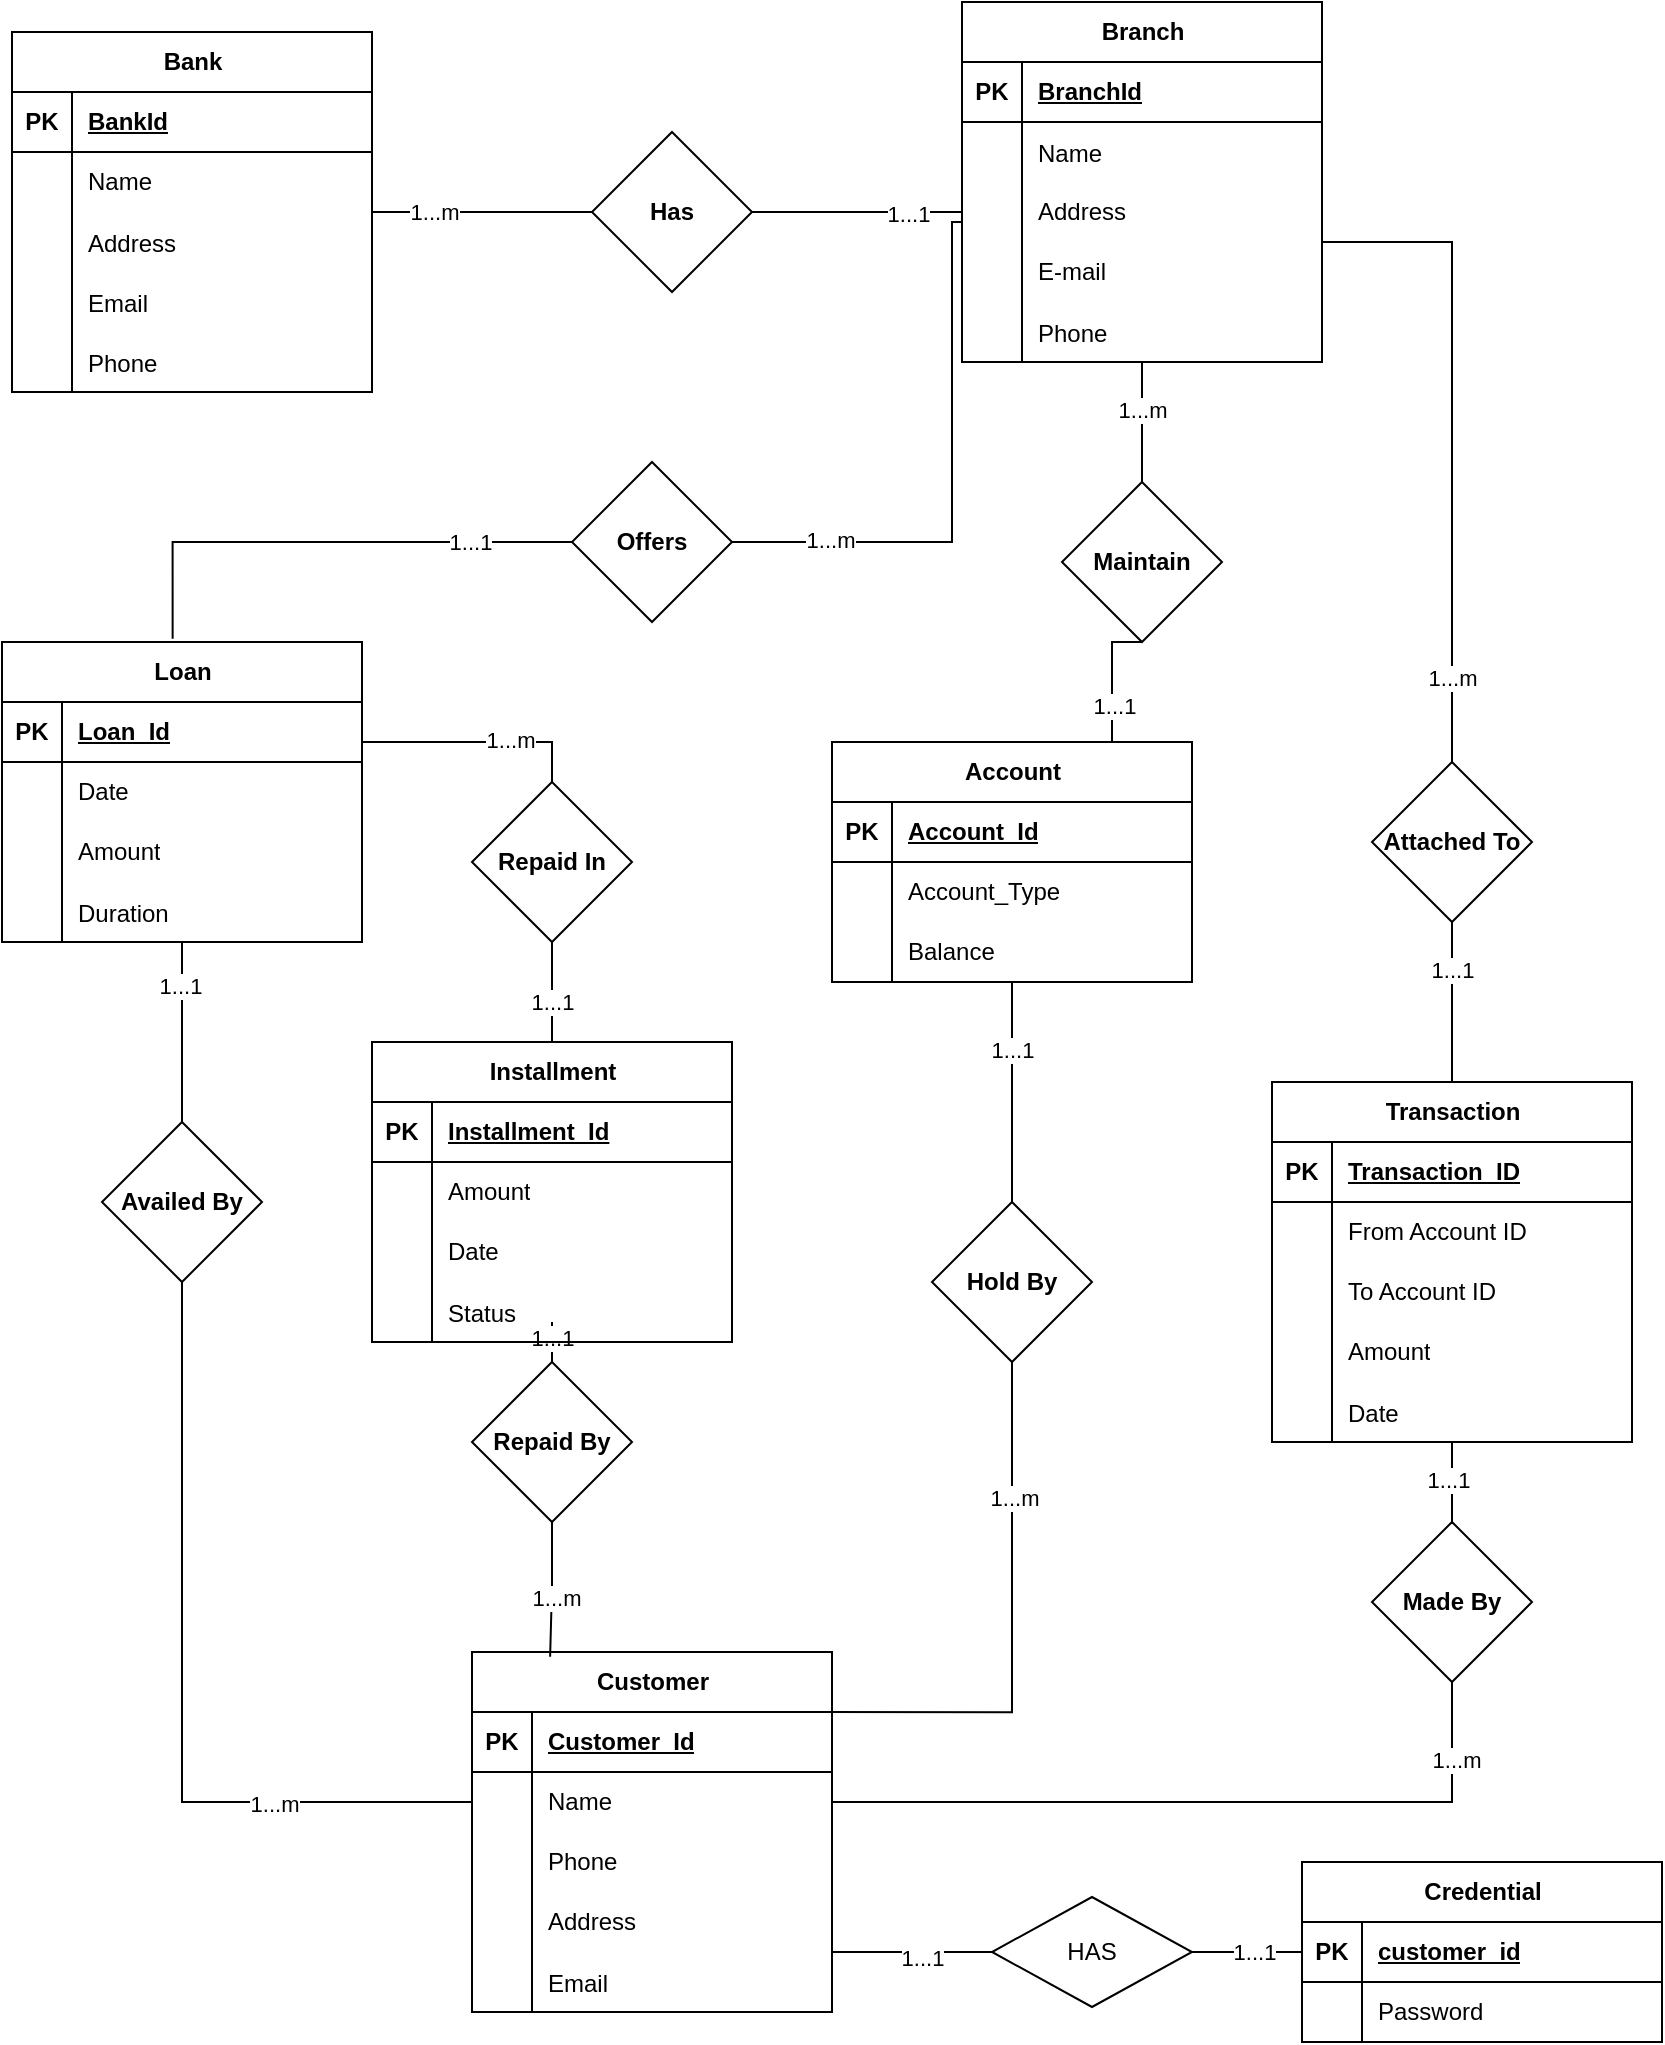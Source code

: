 <mxfile version="24.4.9" type="device">
  <diagram id="R2lEEEUBdFMjLlhIrx00" name="Page-1">
    <mxGraphModel dx="1195" dy="1715" grid="1" gridSize="10" guides="1" tooltips="1" connect="1" arrows="1" fold="1" page="1" pageScale="1" pageWidth="850" pageHeight="1100" math="0" shadow="0" extFonts="Permanent Marker^https://fonts.googleapis.com/css?family=Permanent+Marker">
      <root>
        <mxCell id="0" />
        <mxCell id="1" parent="0" />
        <mxCell id="iiLGpg_i-QroYC0G67r9-32" value="" style="rounded=0;orthogonalLoop=1;jettySize=auto;html=1;endArrow=none;endFill=0;" parent="1" source="iiLGpg_i-QroYC0G67r9-1" target="iiLGpg_i-QroYC0G67r9-31" edge="1">
          <mxGeometry relative="1" as="geometry" />
        </mxCell>
        <mxCell id="iiLGpg_i-QroYC0G67r9-34" value="1...m" style="edgeLabel;html=1;align=center;verticalAlign=middle;resizable=0;points=[];" parent="iiLGpg_i-QroYC0G67r9-32" vertex="1" connectable="0">
          <mxGeometry x="-0.45" relative="1" as="geometry">
            <mxPoint as="offset" />
          </mxGeometry>
        </mxCell>
        <mxCell id="iiLGpg_i-QroYC0G67r9-1" value="Bank" style="shape=table;startSize=30;container=1;collapsible=1;childLayout=tableLayout;fixedRows=1;rowLines=0;fontStyle=1;align=center;resizeLast=1;html=1;" parent="1" vertex="1">
          <mxGeometry x="25" y="5" width="180" height="180" as="geometry">
            <mxRectangle x="25" y="50" width="70" height="30" as="alternateBounds" />
          </mxGeometry>
        </mxCell>
        <mxCell id="iiLGpg_i-QroYC0G67r9-2" value="" style="shape=tableRow;horizontal=0;startSize=0;swimlaneHead=0;swimlaneBody=0;fillColor=none;collapsible=0;dropTarget=0;points=[[0,0.5],[1,0.5]];portConstraint=eastwest;top=0;left=0;right=0;bottom=1;" parent="iiLGpg_i-QroYC0G67r9-1" vertex="1">
          <mxGeometry y="30" width="180" height="30" as="geometry" />
        </mxCell>
        <mxCell id="iiLGpg_i-QroYC0G67r9-3" value="PK" style="shape=partialRectangle;connectable=0;fillColor=none;top=0;left=0;bottom=0;right=0;fontStyle=1;overflow=hidden;whiteSpace=wrap;html=1;" parent="iiLGpg_i-QroYC0G67r9-2" vertex="1">
          <mxGeometry width="30" height="30" as="geometry">
            <mxRectangle width="30" height="30" as="alternateBounds" />
          </mxGeometry>
        </mxCell>
        <mxCell id="iiLGpg_i-QroYC0G67r9-4" value="BankId" style="shape=partialRectangle;connectable=0;fillColor=none;top=0;left=0;bottom=0;right=0;align=left;spacingLeft=6;fontStyle=5;overflow=hidden;whiteSpace=wrap;html=1;" parent="iiLGpg_i-QroYC0G67r9-2" vertex="1">
          <mxGeometry x="30" width="150" height="30" as="geometry">
            <mxRectangle width="150" height="30" as="alternateBounds" />
          </mxGeometry>
        </mxCell>
        <mxCell id="iiLGpg_i-QroYC0G67r9-5" value="" style="shape=tableRow;horizontal=0;startSize=0;swimlaneHead=0;swimlaneBody=0;fillColor=none;collapsible=0;dropTarget=0;points=[[0,0.5],[1,0.5]];portConstraint=eastwest;top=0;left=0;right=0;bottom=0;" parent="iiLGpg_i-QroYC0G67r9-1" vertex="1">
          <mxGeometry y="60" width="180" height="30" as="geometry" />
        </mxCell>
        <mxCell id="iiLGpg_i-QroYC0G67r9-6" value="" style="shape=partialRectangle;connectable=0;fillColor=none;top=0;left=0;bottom=0;right=0;editable=1;overflow=hidden;whiteSpace=wrap;html=1;" parent="iiLGpg_i-QroYC0G67r9-5" vertex="1">
          <mxGeometry width="30" height="30" as="geometry">
            <mxRectangle width="30" height="30" as="alternateBounds" />
          </mxGeometry>
        </mxCell>
        <mxCell id="iiLGpg_i-QroYC0G67r9-7" value="Name&lt;span style=&quot;white-space: pre;&quot;&gt;&#x9;&lt;/span&gt;&lt;span style=&quot;white-space: pre;&quot;&gt;&#x9;&lt;/span&gt;" style="shape=partialRectangle;connectable=0;fillColor=none;top=0;left=0;bottom=0;right=0;align=left;spacingLeft=6;overflow=hidden;whiteSpace=wrap;html=1;" parent="iiLGpg_i-QroYC0G67r9-5" vertex="1">
          <mxGeometry x="30" width="150" height="30" as="geometry">
            <mxRectangle width="150" height="30" as="alternateBounds" />
          </mxGeometry>
        </mxCell>
        <mxCell id="LLQSZFZiRo9sXEo142x3-3" value="" style="shape=tableRow;horizontal=0;startSize=0;swimlaneHead=0;swimlaneBody=0;fillColor=none;collapsible=0;dropTarget=0;points=[[0,0.5],[1,0.5]];portConstraint=eastwest;top=0;left=0;right=0;bottom=0;" vertex="1" parent="iiLGpg_i-QroYC0G67r9-1">
          <mxGeometry y="90" width="180" height="30" as="geometry" />
        </mxCell>
        <mxCell id="LLQSZFZiRo9sXEo142x3-4" value="" style="shape=partialRectangle;connectable=0;fillColor=none;top=0;left=0;bottom=0;right=0;editable=1;overflow=hidden;" vertex="1" parent="LLQSZFZiRo9sXEo142x3-3">
          <mxGeometry width="30" height="30" as="geometry">
            <mxRectangle width="30" height="30" as="alternateBounds" />
          </mxGeometry>
        </mxCell>
        <mxCell id="LLQSZFZiRo9sXEo142x3-5" value="Address" style="shape=partialRectangle;connectable=0;fillColor=none;top=0;left=0;bottom=0;right=0;align=left;spacingLeft=6;overflow=hidden;" vertex="1" parent="LLQSZFZiRo9sXEo142x3-3">
          <mxGeometry x="30" width="150" height="30" as="geometry">
            <mxRectangle width="150" height="30" as="alternateBounds" />
          </mxGeometry>
        </mxCell>
        <mxCell id="LLQSZFZiRo9sXEo142x3-9" value="" style="shape=tableRow;horizontal=0;startSize=0;swimlaneHead=0;swimlaneBody=0;fillColor=none;collapsible=0;dropTarget=0;points=[[0,0.5],[1,0.5]];portConstraint=eastwest;top=0;left=0;right=0;bottom=0;" vertex="1" parent="iiLGpg_i-QroYC0G67r9-1">
          <mxGeometry y="120" width="180" height="30" as="geometry" />
        </mxCell>
        <mxCell id="LLQSZFZiRo9sXEo142x3-10" value="" style="shape=partialRectangle;connectable=0;fillColor=none;top=0;left=0;bottom=0;right=0;editable=1;overflow=hidden;" vertex="1" parent="LLQSZFZiRo9sXEo142x3-9">
          <mxGeometry width="30" height="30" as="geometry">
            <mxRectangle width="30" height="30" as="alternateBounds" />
          </mxGeometry>
        </mxCell>
        <mxCell id="LLQSZFZiRo9sXEo142x3-11" value="Email" style="shape=partialRectangle;connectable=0;fillColor=none;top=0;left=0;bottom=0;right=0;align=left;spacingLeft=6;overflow=hidden;" vertex="1" parent="LLQSZFZiRo9sXEo142x3-9">
          <mxGeometry x="30" width="150" height="30" as="geometry">
            <mxRectangle width="150" height="30" as="alternateBounds" />
          </mxGeometry>
        </mxCell>
        <mxCell id="LLQSZFZiRo9sXEo142x3-12" value="" style="shape=tableRow;horizontal=0;startSize=0;swimlaneHead=0;swimlaneBody=0;fillColor=none;collapsible=0;dropTarget=0;points=[[0,0.5],[1,0.5]];portConstraint=eastwest;top=0;left=0;right=0;bottom=0;" vertex="1" parent="iiLGpg_i-QroYC0G67r9-1">
          <mxGeometry y="150" width="180" height="30" as="geometry" />
        </mxCell>
        <mxCell id="LLQSZFZiRo9sXEo142x3-13" value="" style="shape=partialRectangle;connectable=0;fillColor=none;top=0;left=0;bottom=0;right=0;editable=1;overflow=hidden;" vertex="1" parent="LLQSZFZiRo9sXEo142x3-12">
          <mxGeometry width="30" height="30" as="geometry">
            <mxRectangle width="30" height="30" as="alternateBounds" />
          </mxGeometry>
        </mxCell>
        <mxCell id="LLQSZFZiRo9sXEo142x3-14" value="Phone" style="shape=partialRectangle;connectable=0;fillColor=none;top=0;left=0;bottom=0;right=0;align=left;spacingLeft=6;overflow=hidden;" vertex="1" parent="LLQSZFZiRo9sXEo142x3-12">
          <mxGeometry x="30" width="150" height="30" as="geometry">
            <mxRectangle width="150" height="30" as="alternateBounds" />
          </mxGeometry>
        </mxCell>
        <mxCell id="iiLGpg_i-QroYC0G67r9-52" value="" style="edgeStyle=orthogonalEdgeStyle;rounded=0;orthogonalLoop=1;jettySize=auto;html=1;endArrow=none;endFill=0;" parent="1" source="iiLGpg_i-QroYC0G67r9-14" target="iiLGpg_i-QroYC0G67r9-51" edge="1">
          <mxGeometry relative="1" as="geometry" />
        </mxCell>
        <mxCell id="iiLGpg_i-QroYC0G67r9-54" value="1...m" style="edgeLabel;html=1;align=center;verticalAlign=middle;resizable=0;points=[];" parent="iiLGpg_i-QroYC0G67r9-52" vertex="1" connectable="0">
          <mxGeometry x="-0.211" relative="1" as="geometry">
            <mxPoint as="offset" />
          </mxGeometry>
        </mxCell>
        <mxCell id="iiLGpg_i-QroYC0G67r9-71" value="" style="edgeStyle=orthogonalEdgeStyle;rounded=0;orthogonalLoop=1;jettySize=auto;html=1;endArrow=none;endFill=0;" parent="1" source="iiLGpg_i-QroYC0G67r9-14" target="iiLGpg_i-QroYC0G67r9-70" edge="1">
          <mxGeometry relative="1" as="geometry">
            <Array as="points">
              <mxPoint x="495" y="100" />
              <mxPoint x="495" y="260" />
            </Array>
          </mxGeometry>
        </mxCell>
        <mxCell id="iiLGpg_i-QroYC0G67r9-89" value="1...m" style="edgeLabel;html=1;align=center;verticalAlign=middle;resizable=0;points=[];" parent="iiLGpg_i-QroYC0G67r9-71" vertex="1" connectable="0">
          <mxGeometry x="0.642" y="-1" relative="1" as="geometry">
            <mxPoint as="offset" />
          </mxGeometry>
        </mxCell>
        <mxCell id="iiLGpg_i-QroYC0G67r9-104" value="" style="edgeStyle=orthogonalEdgeStyle;rounded=0;orthogonalLoop=1;jettySize=auto;html=1;endArrow=none;endFill=0;" parent="1" source="iiLGpg_i-QroYC0G67r9-14" target="iiLGpg_i-QroYC0G67r9-103" edge="1">
          <mxGeometry relative="1" as="geometry">
            <Array as="points">
              <mxPoint x="745" y="110" />
            </Array>
          </mxGeometry>
        </mxCell>
        <mxCell id="iiLGpg_i-QroYC0G67r9-122" value="1...m" style="edgeLabel;html=1;align=center;verticalAlign=middle;resizable=0;points=[];" parent="iiLGpg_i-QroYC0G67r9-104" vertex="1" connectable="0">
          <mxGeometry x="0.74" relative="1" as="geometry">
            <mxPoint as="offset" />
          </mxGeometry>
        </mxCell>
        <mxCell id="iiLGpg_i-QroYC0G67r9-14" value="Branch" style="shape=table;startSize=30;container=1;collapsible=1;childLayout=tableLayout;fixedRows=1;rowLines=0;fontStyle=1;align=center;resizeLast=1;html=1;" parent="1" vertex="1">
          <mxGeometry x="500" y="-10" width="180" height="180" as="geometry" />
        </mxCell>
        <mxCell id="iiLGpg_i-QroYC0G67r9-15" value="" style="shape=tableRow;horizontal=0;startSize=0;swimlaneHead=0;swimlaneBody=0;fillColor=none;collapsible=0;dropTarget=0;points=[[0,0.5],[1,0.5]];portConstraint=eastwest;top=0;left=0;right=0;bottom=1;" parent="iiLGpg_i-QroYC0G67r9-14" vertex="1">
          <mxGeometry y="30" width="180" height="30" as="geometry" />
        </mxCell>
        <mxCell id="iiLGpg_i-QroYC0G67r9-16" value="PK" style="shape=partialRectangle;connectable=0;fillColor=none;top=0;left=0;bottom=0;right=0;fontStyle=1;overflow=hidden;whiteSpace=wrap;html=1;" parent="iiLGpg_i-QroYC0G67r9-15" vertex="1">
          <mxGeometry width="30" height="30" as="geometry">
            <mxRectangle width="30" height="30" as="alternateBounds" />
          </mxGeometry>
        </mxCell>
        <mxCell id="iiLGpg_i-QroYC0G67r9-17" value="BranchId" style="shape=partialRectangle;connectable=0;fillColor=none;top=0;left=0;bottom=0;right=0;align=left;spacingLeft=6;fontStyle=5;overflow=hidden;whiteSpace=wrap;html=1;" parent="iiLGpg_i-QroYC0G67r9-15" vertex="1">
          <mxGeometry x="30" width="150" height="30" as="geometry">
            <mxRectangle width="150" height="30" as="alternateBounds" />
          </mxGeometry>
        </mxCell>
        <mxCell id="LLQSZFZiRo9sXEo142x3-15" value="" style="shape=tableRow;horizontal=0;startSize=0;swimlaneHead=0;swimlaneBody=0;fillColor=none;collapsible=0;dropTarget=0;points=[[0,0.5],[1,0.5]];portConstraint=eastwest;top=0;left=0;right=0;bottom=0;" vertex="1" parent="iiLGpg_i-QroYC0G67r9-14">
          <mxGeometry y="60" width="180" height="30" as="geometry" />
        </mxCell>
        <mxCell id="LLQSZFZiRo9sXEo142x3-16" value="" style="shape=partialRectangle;connectable=0;fillColor=none;top=0;left=0;bottom=0;right=0;editable=1;overflow=hidden;" vertex="1" parent="LLQSZFZiRo9sXEo142x3-15">
          <mxGeometry width="30" height="30" as="geometry">
            <mxRectangle width="30" height="30" as="alternateBounds" />
          </mxGeometry>
        </mxCell>
        <mxCell id="LLQSZFZiRo9sXEo142x3-17" value="Name" style="shape=partialRectangle;connectable=0;fillColor=none;top=0;left=0;bottom=0;right=0;align=left;spacingLeft=6;overflow=hidden;" vertex="1" parent="LLQSZFZiRo9sXEo142x3-15">
          <mxGeometry x="30" width="150" height="30" as="geometry">
            <mxRectangle width="150" height="30" as="alternateBounds" />
          </mxGeometry>
        </mxCell>
        <mxCell id="iiLGpg_i-QroYC0G67r9-18" value="" style="shape=tableRow;horizontal=0;startSize=0;swimlaneHead=0;swimlaneBody=0;fillColor=none;collapsible=0;dropTarget=0;points=[[0,0.5],[1,0.5]];portConstraint=eastwest;top=0;left=0;right=0;bottom=0;" parent="iiLGpg_i-QroYC0G67r9-14" vertex="1">
          <mxGeometry y="90" width="180" height="30" as="geometry" />
        </mxCell>
        <mxCell id="iiLGpg_i-QroYC0G67r9-19" value="" style="shape=partialRectangle;connectable=0;fillColor=none;top=0;left=0;bottom=0;right=0;editable=1;overflow=hidden;whiteSpace=wrap;html=1;" parent="iiLGpg_i-QroYC0G67r9-18" vertex="1">
          <mxGeometry width="30" height="30" as="geometry">
            <mxRectangle width="30" height="30" as="alternateBounds" />
          </mxGeometry>
        </mxCell>
        <mxCell id="iiLGpg_i-QroYC0G67r9-20" value="Address" style="shape=partialRectangle;connectable=0;fillColor=none;top=0;left=0;bottom=0;right=0;align=left;spacingLeft=6;overflow=hidden;whiteSpace=wrap;html=1;" parent="iiLGpg_i-QroYC0G67r9-18" vertex="1">
          <mxGeometry x="30" width="150" height="30" as="geometry">
            <mxRectangle width="150" height="30" as="alternateBounds" />
          </mxGeometry>
        </mxCell>
        <mxCell id="iiLGpg_i-QroYC0G67r9-21" value="" style="shape=tableRow;horizontal=0;startSize=0;swimlaneHead=0;swimlaneBody=0;fillColor=none;collapsible=0;dropTarget=0;points=[[0,0.5],[1,0.5]];portConstraint=eastwest;top=0;left=0;right=0;bottom=0;" parent="iiLGpg_i-QroYC0G67r9-14" vertex="1">
          <mxGeometry y="120" width="180" height="30" as="geometry" />
        </mxCell>
        <mxCell id="iiLGpg_i-QroYC0G67r9-22" value="" style="shape=partialRectangle;connectable=0;fillColor=none;top=0;left=0;bottom=0;right=0;editable=1;overflow=hidden;whiteSpace=wrap;html=1;" parent="iiLGpg_i-QroYC0G67r9-21" vertex="1">
          <mxGeometry width="30" height="30" as="geometry">
            <mxRectangle width="30" height="30" as="alternateBounds" />
          </mxGeometry>
        </mxCell>
        <mxCell id="iiLGpg_i-QroYC0G67r9-23" value="E-mail" style="shape=partialRectangle;connectable=0;fillColor=none;top=0;left=0;bottom=0;right=0;align=left;spacingLeft=6;overflow=hidden;whiteSpace=wrap;html=1;" parent="iiLGpg_i-QroYC0G67r9-21" vertex="1">
          <mxGeometry x="30" width="150" height="30" as="geometry">
            <mxRectangle width="150" height="30" as="alternateBounds" />
          </mxGeometry>
        </mxCell>
        <mxCell id="LLQSZFZiRo9sXEo142x3-18" value="" style="shape=tableRow;horizontal=0;startSize=0;swimlaneHead=0;swimlaneBody=0;fillColor=none;collapsible=0;dropTarget=0;points=[[0,0.5],[1,0.5]];portConstraint=eastwest;top=0;left=0;right=0;bottom=0;" vertex="1" parent="iiLGpg_i-QroYC0G67r9-14">
          <mxGeometry y="150" width="180" height="30" as="geometry" />
        </mxCell>
        <mxCell id="LLQSZFZiRo9sXEo142x3-19" value="" style="shape=partialRectangle;connectable=0;fillColor=none;top=0;left=0;bottom=0;right=0;editable=1;overflow=hidden;" vertex="1" parent="LLQSZFZiRo9sXEo142x3-18">
          <mxGeometry width="30" height="30" as="geometry">
            <mxRectangle width="30" height="30" as="alternateBounds" />
          </mxGeometry>
        </mxCell>
        <mxCell id="LLQSZFZiRo9sXEo142x3-20" value="Phone" style="shape=partialRectangle;connectable=0;fillColor=none;top=0;left=0;bottom=0;right=0;align=left;spacingLeft=6;overflow=hidden;" vertex="1" parent="LLQSZFZiRo9sXEo142x3-18">
          <mxGeometry x="30" width="150" height="30" as="geometry">
            <mxRectangle width="150" height="30" as="alternateBounds" />
          </mxGeometry>
        </mxCell>
        <mxCell id="iiLGpg_i-QroYC0G67r9-33" style="rounded=0;orthogonalLoop=1;jettySize=auto;html=1;entryX=0;entryY=0.5;entryDx=0;entryDy=0;endArrow=none;endFill=0;" parent="1" source="iiLGpg_i-QroYC0G67r9-31" target="iiLGpg_i-QroYC0G67r9-18" edge="1">
          <mxGeometry relative="1" as="geometry" />
        </mxCell>
        <mxCell id="iiLGpg_i-QroYC0G67r9-37" value="1...1" style="edgeLabel;html=1;align=center;verticalAlign=middle;resizable=0;points=[];" parent="iiLGpg_i-QroYC0G67r9-33" vertex="1" connectable="0">
          <mxGeometry x="0.489" y="-1" relative="1" as="geometry">
            <mxPoint as="offset" />
          </mxGeometry>
        </mxCell>
        <mxCell id="iiLGpg_i-QroYC0G67r9-31" value="Has" style="rhombus;whiteSpace=wrap;html=1;startSize=30;fontStyle=1;" parent="1" vertex="1">
          <mxGeometry x="315" y="55" width="80" height="80" as="geometry" />
        </mxCell>
        <mxCell id="iiLGpg_i-QroYC0G67r9-94" value="" style="edgeStyle=orthogonalEdgeStyle;rounded=0;orthogonalLoop=1;jettySize=auto;html=1;endArrow=none;endFill=0;" parent="1" source="iiLGpg_i-QroYC0G67r9-38" target="iiLGpg_i-QroYC0G67r9-93" edge="1">
          <mxGeometry relative="1" as="geometry" />
        </mxCell>
        <mxCell id="iiLGpg_i-QroYC0G67r9-96" value="1...1" style="edgeLabel;html=1;align=center;verticalAlign=middle;resizable=0;points=[];" parent="iiLGpg_i-QroYC0G67r9-94" vertex="1" connectable="0">
          <mxGeometry x="-0.382" relative="1" as="geometry">
            <mxPoint as="offset" />
          </mxGeometry>
        </mxCell>
        <mxCell id="iiLGpg_i-QroYC0G67r9-38" value="Account" style="shape=table;startSize=30;container=1;collapsible=1;childLayout=tableLayout;fixedRows=1;rowLines=0;fontStyle=1;align=center;resizeLast=1;html=1;" parent="1" vertex="1">
          <mxGeometry x="435" y="360" width="180" height="120" as="geometry" />
        </mxCell>
        <mxCell id="iiLGpg_i-QroYC0G67r9-39" value="" style="shape=tableRow;horizontal=0;startSize=0;swimlaneHead=0;swimlaneBody=0;fillColor=none;collapsible=0;dropTarget=0;points=[[0,0.5],[1,0.5]];portConstraint=eastwest;top=0;left=0;right=0;bottom=1;" parent="iiLGpg_i-QroYC0G67r9-38" vertex="1">
          <mxGeometry y="30" width="180" height="30" as="geometry" />
        </mxCell>
        <mxCell id="iiLGpg_i-QroYC0G67r9-40" value="PK" style="shape=partialRectangle;connectable=0;fillColor=none;top=0;left=0;bottom=0;right=0;fontStyle=1;overflow=hidden;whiteSpace=wrap;html=1;" parent="iiLGpg_i-QroYC0G67r9-39" vertex="1">
          <mxGeometry width="30" height="30" as="geometry">
            <mxRectangle width="30" height="30" as="alternateBounds" />
          </mxGeometry>
        </mxCell>
        <mxCell id="iiLGpg_i-QroYC0G67r9-41" value="Account_Id" style="shape=partialRectangle;connectable=0;fillColor=none;top=0;left=0;bottom=0;right=0;align=left;spacingLeft=6;fontStyle=5;overflow=hidden;whiteSpace=wrap;html=1;" parent="iiLGpg_i-QroYC0G67r9-39" vertex="1">
          <mxGeometry x="30" width="150" height="30" as="geometry">
            <mxRectangle width="150" height="30" as="alternateBounds" />
          </mxGeometry>
        </mxCell>
        <mxCell id="iiLGpg_i-QroYC0G67r9-42" value="" style="shape=tableRow;horizontal=0;startSize=0;swimlaneHead=0;swimlaneBody=0;fillColor=none;collapsible=0;dropTarget=0;points=[[0,0.5],[1,0.5]];portConstraint=eastwest;top=0;left=0;right=0;bottom=0;" parent="iiLGpg_i-QroYC0G67r9-38" vertex="1">
          <mxGeometry y="60" width="180" height="30" as="geometry" />
        </mxCell>
        <mxCell id="iiLGpg_i-QroYC0G67r9-43" value="" style="shape=partialRectangle;connectable=0;fillColor=none;top=0;left=0;bottom=0;right=0;editable=1;overflow=hidden;whiteSpace=wrap;html=1;" parent="iiLGpg_i-QroYC0G67r9-42" vertex="1">
          <mxGeometry width="30" height="30" as="geometry">
            <mxRectangle width="30" height="30" as="alternateBounds" />
          </mxGeometry>
        </mxCell>
        <mxCell id="iiLGpg_i-QroYC0G67r9-44" value="Account_Type" style="shape=partialRectangle;connectable=0;fillColor=none;top=0;left=0;bottom=0;right=0;align=left;spacingLeft=6;overflow=hidden;whiteSpace=wrap;html=1;" parent="iiLGpg_i-QroYC0G67r9-42" vertex="1">
          <mxGeometry x="30" width="150" height="30" as="geometry">
            <mxRectangle width="150" height="30" as="alternateBounds" />
          </mxGeometry>
        </mxCell>
        <mxCell id="iiLGpg_i-QroYC0G67r9-45" value="" style="shape=tableRow;horizontal=0;startSize=0;swimlaneHead=0;swimlaneBody=0;fillColor=none;collapsible=0;dropTarget=0;points=[[0,0.5],[1,0.5]];portConstraint=eastwest;top=0;left=0;right=0;bottom=0;" parent="iiLGpg_i-QroYC0G67r9-38" vertex="1">
          <mxGeometry y="90" width="180" height="30" as="geometry" />
        </mxCell>
        <mxCell id="iiLGpg_i-QroYC0G67r9-46" value="" style="shape=partialRectangle;connectable=0;fillColor=none;top=0;left=0;bottom=0;right=0;editable=1;overflow=hidden;whiteSpace=wrap;html=1;" parent="iiLGpg_i-QroYC0G67r9-45" vertex="1">
          <mxGeometry width="30" height="30" as="geometry">
            <mxRectangle width="30" height="30" as="alternateBounds" />
          </mxGeometry>
        </mxCell>
        <mxCell id="iiLGpg_i-QroYC0G67r9-47" value="Balance" style="shape=partialRectangle;connectable=0;fillColor=none;top=0;left=0;bottom=0;right=0;align=left;spacingLeft=6;overflow=hidden;whiteSpace=wrap;html=1;" parent="iiLGpg_i-QroYC0G67r9-45" vertex="1">
          <mxGeometry x="30" width="150" height="30" as="geometry">
            <mxRectangle width="150" height="30" as="alternateBounds" />
          </mxGeometry>
        </mxCell>
        <mxCell id="iiLGpg_i-QroYC0G67r9-51" value="Maintain" style="rhombus;whiteSpace=wrap;html=1;startSize=30;fontStyle=1;" parent="1" vertex="1">
          <mxGeometry x="550" y="230" width="80" height="80" as="geometry" />
        </mxCell>
        <mxCell id="iiLGpg_i-QroYC0G67r9-53" style="edgeStyle=orthogonalEdgeStyle;rounded=0;orthogonalLoop=1;jettySize=auto;html=1;entryX=0.414;entryY=0.017;entryDx=0;entryDy=0;entryPerimeter=0;endArrow=none;endFill=0;exitX=0.5;exitY=1;exitDx=0;exitDy=0;" parent="1" edge="1" source="iiLGpg_i-QroYC0G67r9-51">
          <mxGeometry relative="1" as="geometry">
            <Array as="points">
              <mxPoint x="575" y="310" />
              <mxPoint x="575" y="360" />
            </Array>
            <mxPoint x="575" y="277.96" as="sourcePoint" />
            <mxPoint x="509.52" y="360.0" as="targetPoint" />
          </mxGeometry>
        </mxCell>
        <mxCell id="iiLGpg_i-QroYC0G67r9-55" value="1...1" style="edgeLabel;html=1;align=center;verticalAlign=middle;resizable=0;points=[];" parent="iiLGpg_i-QroYC0G67r9-53" vertex="1" connectable="0">
          <mxGeometry x="-0.289" y="1" relative="1" as="geometry">
            <mxPoint as="offset" />
          </mxGeometry>
        </mxCell>
        <mxCell id="iiLGpg_i-QroYC0G67r9-87" value="" style="edgeStyle=orthogonalEdgeStyle;rounded=0;orthogonalLoop=1;jettySize=auto;html=1;endArrow=none;endFill=0;" parent="1" source="iiLGpg_i-QroYC0G67r9-56" target="iiLGpg_i-QroYC0G67r9-86" edge="1">
          <mxGeometry relative="1" as="geometry" />
        </mxCell>
        <mxCell id="iiLGpg_i-QroYC0G67r9-91" value="1...1" style="edgeLabel;html=1;align=center;verticalAlign=middle;resizable=0;points=[];" parent="iiLGpg_i-QroYC0G67r9-87" vertex="1" connectable="0">
          <mxGeometry x="-0.51" y="-1" relative="1" as="geometry">
            <mxPoint as="offset" />
          </mxGeometry>
        </mxCell>
        <mxCell id="4GdcKjIwbyqpilMdw9N3-22" value="" style="edgeStyle=orthogonalEdgeStyle;rounded=0;orthogonalLoop=1;jettySize=auto;html=1;endArrow=none;endFill=0;" parent="1" source="iiLGpg_i-QroYC0G67r9-56" target="4GdcKjIwbyqpilMdw9N3-21" edge="1">
          <mxGeometry relative="1" as="geometry">
            <Array as="points">
              <mxPoint x="295" y="360" />
            </Array>
          </mxGeometry>
        </mxCell>
        <mxCell id="4GdcKjIwbyqpilMdw9N3-27" value="1...m" style="edgeLabel;html=1;align=center;verticalAlign=middle;resizable=0;points=[];" parent="4GdcKjIwbyqpilMdw9N3-22" vertex="1" connectable="0">
          <mxGeometry x="0.283" y="1" relative="1" as="geometry">
            <mxPoint as="offset" />
          </mxGeometry>
        </mxCell>
        <mxCell id="iiLGpg_i-QroYC0G67r9-56" value="Loan" style="shape=table;startSize=30;container=1;collapsible=1;childLayout=tableLayout;fixedRows=1;rowLines=0;fontStyle=1;align=center;resizeLast=1;html=1;" parent="1" vertex="1">
          <mxGeometry x="20" y="310" width="180" height="150" as="geometry" />
        </mxCell>
        <mxCell id="iiLGpg_i-QroYC0G67r9-57" value="" style="shape=tableRow;horizontal=0;startSize=0;swimlaneHead=0;swimlaneBody=0;fillColor=none;collapsible=0;dropTarget=0;points=[[0,0.5],[1,0.5]];portConstraint=eastwest;top=0;left=0;right=0;bottom=1;" parent="iiLGpg_i-QroYC0G67r9-56" vertex="1">
          <mxGeometry y="30" width="180" height="30" as="geometry" />
        </mxCell>
        <mxCell id="iiLGpg_i-QroYC0G67r9-58" value="PK" style="shape=partialRectangle;connectable=0;fillColor=none;top=0;left=0;bottom=0;right=0;fontStyle=1;overflow=hidden;whiteSpace=wrap;html=1;" parent="iiLGpg_i-QroYC0G67r9-57" vertex="1">
          <mxGeometry width="30" height="30" as="geometry">
            <mxRectangle width="30" height="30" as="alternateBounds" />
          </mxGeometry>
        </mxCell>
        <mxCell id="iiLGpg_i-QroYC0G67r9-59" value="Loan_Id" style="shape=partialRectangle;connectable=0;fillColor=none;top=0;left=0;bottom=0;right=0;align=left;spacingLeft=6;fontStyle=5;overflow=hidden;whiteSpace=wrap;html=1;" parent="iiLGpg_i-QroYC0G67r9-57" vertex="1">
          <mxGeometry x="30" width="150" height="30" as="geometry">
            <mxRectangle width="150" height="30" as="alternateBounds" />
          </mxGeometry>
        </mxCell>
        <mxCell id="iiLGpg_i-QroYC0G67r9-60" value="" style="shape=tableRow;horizontal=0;startSize=0;swimlaneHead=0;swimlaneBody=0;fillColor=none;collapsible=0;dropTarget=0;points=[[0,0.5],[1,0.5]];portConstraint=eastwest;top=0;left=0;right=0;bottom=0;" parent="iiLGpg_i-QroYC0G67r9-56" vertex="1">
          <mxGeometry y="60" width="180" height="30" as="geometry" />
        </mxCell>
        <mxCell id="iiLGpg_i-QroYC0G67r9-61" value="" style="shape=partialRectangle;connectable=0;fillColor=none;top=0;left=0;bottom=0;right=0;editable=1;overflow=hidden;whiteSpace=wrap;html=1;" parent="iiLGpg_i-QroYC0G67r9-60" vertex="1">
          <mxGeometry width="30" height="30" as="geometry">
            <mxRectangle width="30" height="30" as="alternateBounds" />
          </mxGeometry>
        </mxCell>
        <mxCell id="iiLGpg_i-QroYC0G67r9-62" value="Date" style="shape=partialRectangle;connectable=0;fillColor=none;top=0;left=0;bottom=0;right=0;align=left;spacingLeft=6;overflow=hidden;whiteSpace=wrap;html=1;" parent="iiLGpg_i-QroYC0G67r9-60" vertex="1">
          <mxGeometry x="30" width="150" height="30" as="geometry">
            <mxRectangle width="150" height="30" as="alternateBounds" />
          </mxGeometry>
        </mxCell>
        <mxCell id="iiLGpg_i-QroYC0G67r9-63" value="" style="shape=tableRow;horizontal=0;startSize=0;swimlaneHead=0;swimlaneBody=0;fillColor=none;collapsible=0;dropTarget=0;points=[[0,0.5],[1,0.5]];portConstraint=eastwest;top=0;left=0;right=0;bottom=0;" parent="iiLGpg_i-QroYC0G67r9-56" vertex="1">
          <mxGeometry y="90" width="180" height="30" as="geometry" />
        </mxCell>
        <mxCell id="iiLGpg_i-QroYC0G67r9-64" value="" style="shape=partialRectangle;connectable=0;fillColor=none;top=0;left=0;bottom=0;right=0;editable=1;overflow=hidden;whiteSpace=wrap;html=1;" parent="iiLGpg_i-QroYC0G67r9-63" vertex="1">
          <mxGeometry width="30" height="30" as="geometry">
            <mxRectangle width="30" height="30" as="alternateBounds" />
          </mxGeometry>
        </mxCell>
        <mxCell id="iiLGpg_i-QroYC0G67r9-65" value="Amount" style="shape=partialRectangle;connectable=0;fillColor=none;top=0;left=0;bottom=0;right=0;align=left;spacingLeft=6;overflow=hidden;whiteSpace=wrap;html=1;" parent="iiLGpg_i-QroYC0G67r9-63" vertex="1">
          <mxGeometry x="30" width="150" height="30" as="geometry">
            <mxRectangle width="150" height="30" as="alternateBounds" />
          </mxGeometry>
        </mxCell>
        <mxCell id="LLQSZFZiRo9sXEo142x3-34" value="" style="shape=tableRow;horizontal=0;startSize=0;swimlaneHead=0;swimlaneBody=0;fillColor=none;collapsible=0;dropTarget=0;points=[[0,0.5],[1,0.5]];portConstraint=eastwest;top=0;left=0;right=0;bottom=0;" vertex="1" parent="iiLGpg_i-QroYC0G67r9-56">
          <mxGeometry y="120" width="180" height="30" as="geometry" />
        </mxCell>
        <mxCell id="LLQSZFZiRo9sXEo142x3-35" value="" style="shape=partialRectangle;connectable=0;fillColor=none;top=0;left=0;bottom=0;right=0;editable=1;overflow=hidden;" vertex="1" parent="LLQSZFZiRo9sXEo142x3-34">
          <mxGeometry width="30" height="30" as="geometry">
            <mxRectangle width="30" height="30" as="alternateBounds" />
          </mxGeometry>
        </mxCell>
        <mxCell id="LLQSZFZiRo9sXEo142x3-36" value="Duration" style="shape=partialRectangle;connectable=0;fillColor=none;top=0;left=0;bottom=0;right=0;align=left;spacingLeft=6;overflow=hidden;" vertex="1" parent="LLQSZFZiRo9sXEo142x3-34">
          <mxGeometry x="30" width="150" height="30" as="geometry">
            <mxRectangle width="150" height="30" as="alternateBounds" />
          </mxGeometry>
        </mxCell>
        <mxCell id="iiLGpg_i-QroYC0G67r9-70" value="Offers" style="rhombus;whiteSpace=wrap;html=1;startSize=30;fontStyle=1;" parent="1" vertex="1">
          <mxGeometry x="305" y="220" width="80" height="80" as="geometry" />
        </mxCell>
        <mxCell id="iiLGpg_i-QroYC0G67r9-72" style="edgeStyle=orthogonalEdgeStyle;rounded=0;orthogonalLoop=1;jettySize=auto;html=1;entryX=0.474;entryY=-0.011;entryDx=0;entryDy=0;entryPerimeter=0;endArrow=none;endFill=0;" parent="1" source="iiLGpg_i-QroYC0G67r9-70" target="iiLGpg_i-QroYC0G67r9-56" edge="1">
          <mxGeometry relative="1" as="geometry" />
        </mxCell>
        <mxCell id="iiLGpg_i-QroYC0G67r9-90" value="1...1" style="edgeLabel;html=1;align=center;verticalAlign=middle;resizable=0;points=[];" parent="iiLGpg_i-QroYC0G67r9-72" vertex="1" connectable="0">
          <mxGeometry x="-0.59" y="-1" relative="1" as="geometry">
            <mxPoint y="1" as="offset" />
          </mxGeometry>
        </mxCell>
        <mxCell id="iiLGpg_i-QroYC0G67r9-73" value="Customer" style="shape=table;startSize=30;container=1;collapsible=1;childLayout=tableLayout;fixedRows=1;rowLines=0;fontStyle=1;align=center;resizeLast=1;html=1;" parent="1" vertex="1">
          <mxGeometry x="255" y="815" width="180" height="180" as="geometry" />
        </mxCell>
        <mxCell id="iiLGpg_i-QroYC0G67r9-74" value="" style="shape=tableRow;horizontal=0;startSize=0;swimlaneHead=0;swimlaneBody=0;fillColor=none;collapsible=0;dropTarget=0;points=[[0,0.5],[1,0.5]];portConstraint=eastwest;top=0;left=0;right=0;bottom=1;" parent="iiLGpg_i-QroYC0G67r9-73" vertex="1">
          <mxGeometry y="30" width="180" height="30" as="geometry" />
        </mxCell>
        <mxCell id="iiLGpg_i-QroYC0G67r9-75" value="PK" style="shape=partialRectangle;connectable=0;fillColor=none;top=0;left=0;bottom=0;right=0;fontStyle=1;overflow=hidden;whiteSpace=wrap;html=1;" parent="iiLGpg_i-QroYC0G67r9-74" vertex="1">
          <mxGeometry width="30" height="30" as="geometry">
            <mxRectangle width="30" height="30" as="alternateBounds" />
          </mxGeometry>
        </mxCell>
        <mxCell id="iiLGpg_i-QroYC0G67r9-76" value="Customer_Id" style="shape=partialRectangle;connectable=0;fillColor=none;top=0;left=0;bottom=0;right=0;align=left;spacingLeft=6;fontStyle=5;overflow=hidden;whiteSpace=wrap;html=1;" parent="iiLGpg_i-QroYC0G67r9-74" vertex="1">
          <mxGeometry x="30" width="150" height="30" as="geometry">
            <mxRectangle width="150" height="30" as="alternateBounds" />
          </mxGeometry>
        </mxCell>
        <mxCell id="iiLGpg_i-QroYC0G67r9-77" value="" style="shape=tableRow;horizontal=0;startSize=0;swimlaneHead=0;swimlaneBody=0;fillColor=none;collapsible=0;dropTarget=0;points=[[0,0.5],[1,0.5]];portConstraint=eastwest;top=0;left=0;right=0;bottom=0;" parent="iiLGpg_i-QroYC0G67r9-73" vertex="1">
          <mxGeometry y="60" width="180" height="30" as="geometry" />
        </mxCell>
        <mxCell id="iiLGpg_i-QroYC0G67r9-78" value="" style="shape=partialRectangle;connectable=0;fillColor=none;top=0;left=0;bottom=0;right=0;editable=1;overflow=hidden;whiteSpace=wrap;html=1;" parent="iiLGpg_i-QroYC0G67r9-77" vertex="1">
          <mxGeometry width="30" height="30" as="geometry">
            <mxRectangle width="30" height="30" as="alternateBounds" />
          </mxGeometry>
        </mxCell>
        <mxCell id="iiLGpg_i-QroYC0G67r9-79" value="Name" style="shape=partialRectangle;connectable=0;fillColor=none;top=0;left=0;bottom=0;right=0;align=left;spacingLeft=6;overflow=hidden;whiteSpace=wrap;html=1;" parent="iiLGpg_i-QroYC0G67r9-77" vertex="1">
          <mxGeometry x="30" width="150" height="30" as="geometry">
            <mxRectangle width="150" height="30" as="alternateBounds" />
          </mxGeometry>
        </mxCell>
        <mxCell id="iiLGpg_i-QroYC0G67r9-80" value="" style="shape=tableRow;horizontal=0;startSize=0;swimlaneHead=0;swimlaneBody=0;fillColor=none;collapsible=0;dropTarget=0;points=[[0,0.5],[1,0.5]];portConstraint=eastwest;top=0;left=0;right=0;bottom=0;" parent="iiLGpg_i-QroYC0G67r9-73" vertex="1">
          <mxGeometry y="90" width="180" height="30" as="geometry" />
        </mxCell>
        <mxCell id="iiLGpg_i-QroYC0G67r9-81" value="" style="shape=partialRectangle;connectable=0;fillColor=none;top=0;left=0;bottom=0;right=0;editable=1;overflow=hidden;whiteSpace=wrap;html=1;" parent="iiLGpg_i-QroYC0G67r9-80" vertex="1">
          <mxGeometry width="30" height="30" as="geometry">
            <mxRectangle width="30" height="30" as="alternateBounds" />
          </mxGeometry>
        </mxCell>
        <mxCell id="iiLGpg_i-QroYC0G67r9-82" value="Phone" style="shape=partialRectangle;connectable=0;fillColor=none;top=0;left=0;bottom=0;right=0;align=left;spacingLeft=6;overflow=hidden;whiteSpace=wrap;html=1;" parent="iiLGpg_i-QroYC0G67r9-80" vertex="1">
          <mxGeometry x="30" width="150" height="30" as="geometry">
            <mxRectangle width="150" height="30" as="alternateBounds" />
          </mxGeometry>
        </mxCell>
        <mxCell id="iiLGpg_i-QroYC0G67r9-83" value="" style="shape=tableRow;horizontal=0;startSize=0;swimlaneHead=0;swimlaneBody=0;fillColor=none;collapsible=0;dropTarget=0;points=[[0,0.5],[1,0.5]];portConstraint=eastwest;top=0;left=0;right=0;bottom=0;" parent="iiLGpg_i-QroYC0G67r9-73" vertex="1">
          <mxGeometry y="120" width="180" height="30" as="geometry" />
        </mxCell>
        <mxCell id="iiLGpg_i-QroYC0G67r9-84" value="" style="shape=partialRectangle;connectable=0;fillColor=none;top=0;left=0;bottom=0;right=0;editable=1;overflow=hidden;whiteSpace=wrap;html=1;" parent="iiLGpg_i-QroYC0G67r9-83" vertex="1">
          <mxGeometry width="30" height="30" as="geometry">
            <mxRectangle width="30" height="30" as="alternateBounds" />
          </mxGeometry>
        </mxCell>
        <mxCell id="iiLGpg_i-QroYC0G67r9-85" value="Address" style="shape=partialRectangle;connectable=0;fillColor=none;top=0;left=0;bottom=0;right=0;align=left;spacingLeft=6;overflow=hidden;whiteSpace=wrap;html=1;" parent="iiLGpg_i-QroYC0G67r9-83" vertex="1">
          <mxGeometry x="30" width="150" height="30" as="geometry">
            <mxRectangle width="150" height="30" as="alternateBounds" />
          </mxGeometry>
        </mxCell>
        <mxCell id="4GdcKjIwbyqpilMdw9N3-31" value="" style="shape=tableRow;horizontal=0;startSize=0;swimlaneHead=0;swimlaneBody=0;fillColor=none;collapsible=0;dropTarget=0;points=[[0,0.5],[1,0.5]];portConstraint=eastwest;top=0;left=0;right=0;bottom=0;" parent="iiLGpg_i-QroYC0G67r9-73" vertex="1">
          <mxGeometry y="150" width="180" height="30" as="geometry" />
        </mxCell>
        <mxCell id="4GdcKjIwbyqpilMdw9N3-32" value="" style="shape=partialRectangle;connectable=0;fillColor=none;top=0;left=0;bottom=0;right=0;editable=1;overflow=hidden;" parent="4GdcKjIwbyqpilMdw9N3-31" vertex="1">
          <mxGeometry width="30" height="30" as="geometry">
            <mxRectangle width="30" height="30" as="alternateBounds" />
          </mxGeometry>
        </mxCell>
        <mxCell id="4GdcKjIwbyqpilMdw9N3-33" value="Email" style="shape=partialRectangle;connectable=0;fillColor=none;top=0;left=0;bottom=0;right=0;align=left;spacingLeft=6;overflow=hidden;" parent="4GdcKjIwbyqpilMdw9N3-31" vertex="1">
          <mxGeometry x="30" width="150" height="30" as="geometry">
            <mxRectangle width="150" height="30" as="alternateBounds" />
          </mxGeometry>
        </mxCell>
        <mxCell id="iiLGpg_i-QroYC0G67r9-88" style="edgeStyle=orthogonalEdgeStyle;rounded=0;orthogonalLoop=1;jettySize=auto;html=1;entryX=0;entryY=0.5;entryDx=0;entryDy=0;endArrow=none;endFill=0;" parent="1" source="iiLGpg_i-QroYC0G67r9-86" target="iiLGpg_i-QroYC0G67r9-77" edge="1">
          <mxGeometry relative="1" as="geometry" />
        </mxCell>
        <mxCell id="iiLGpg_i-QroYC0G67r9-92" value="1...m" style="edgeLabel;html=1;align=center;verticalAlign=middle;resizable=0;points=[];" parent="iiLGpg_i-QroYC0G67r9-88" vertex="1" connectable="0">
          <mxGeometry x="0.508" y="-1" relative="1" as="geometry">
            <mxPoint as="offset" />
          </mxGeometry>
        </mxCell>
        <mxCell id="iiLGpg_i-QroYC0G67r9-86" value="Availed By" style="rhombus;whiteSpace=wrap;html=1;startSize=30;fontStyle=1;" parent="1" vertex="1">
          <mxGeometry x="70" y="550" width="80" height="80" as="geometry" />
        </mxCell>
        <mxCell id="iiLGpg_i-QroYC0G67r9-101" style="edgeStyle=orthogonalEdgeStyle;rounded=0;orthogonalLoop=1;jettySize=auto;html=1;endArrow=none;endFill=0;entryX=0.972;entryY=0.167;entryDx=0;entryDy=0;entryPerimeter=0;" parent="1" source="iiLGpg_i-QroYC0G67r9-93" target="iiLGpg_i-QroYC0G67r9-73" edge="1">
          <mxGeometry relative="1" as="geometry">
            <mxPoint x="440" y="840" as="targetPoint" />
            <Array as="points">
              <mxPoint x="525" y="845" />
            </Array>
          </mxGeometry>
        </mxCell>
        <mxCell id="iiLGpg_i-QroYC0G67r9-102" value="1...m" style="edgeLabel;html=1;align=center;verticalAlign=middle;resizable=0;points=[];" parent="iiLGpg_i-QroYC0G67r9-101" vertex="1" connectable="0">
          <mxGeometry x="-0.5" y="1" relative="1" as="geometry">
            <mxPoint as="offset" />
          </mxGeometry>
        </mxCell>
        <mxCell id="iiLGpg_i-QroYC0G67r9-93" value="Hold By" style="rhombus;whiteSpace=wrap;html=1;startSize=30;fontStyle=1;" parent="1" vertex="1">
          <mxGeometry x="485" y="590" width="80" height="80" as="geometry" />
        </mxCell>
        <mxCell id="iiLGpg_i-QroYC0G67r9-118" style="edgeStyle=orthogonalEdgeStyle;rounded=0;orthogonalLoop=1;jettySize=auto;html=1;endArrow=none;endFill=0;" parent="1" source="iiLGpg_i-QroYC0G67r9-103" target="iiLGpg_i-QroYC0G67r9-105" edge="1">
          <mxGeometry relative="1" as="geometry" />
        </mxCell>
        <mxCell id="iiLGpg_i-QroYC0G67r9-123" value="1...1" style="edgeLabel;html=1;align=center;verticalAlign=middle;resizable=0;points=[];" parent="iiLGpg_i-QroYC0G67r9-118" vertex="1" connectable="0">
          <mxGeometry x="-0.396" relative="1" as="geometry">
            <mxPoint as="offset" />
          </mxGeometry>
        </mxCell>
        <mxCell id="iiLGpg_i-QroYC0G67r9-103" value="Attached To" style="rhombus;whiteSpace=wrap;html=1;startSize=30;fontStyle=1;" parent="1" vertex="1">
          <mxGeometry x="705" y="370" width="80" height="80" as="geometry" />
        </mxCell>
        <mxCell id="iiLGpg_i-QroYC0G67r9-120" value="" style="edgeStyle=orthogonalEdgeStyle;rounded=0;orthogonalLoop=1;jettySize=auto;html=1;endArrow=none;endFill=0;" parent="1" source="iiLGpg_i-QroYC0G67r9-105" target="iiLGpg_i-QroYC0G67r9-119" edge="1">
          <mxGeometry relative="1" as="geometry" />
        </mxCell>
        <mxCell id="iiLGpg_i-QroYC0G67r9-124" value="1...1" style="edgeLabel;html=1;align=center;verticalAlign=middle;resizable=0;points=[];" parent="iiLGpg_i-QroYC0G67r9-120" vertex="1" connectable="0">
          <mxGeometry x="-0.061" y="-2" relative="1" as="geometry">
            <mxPoint as="offset" />
          </mxGeometry>
        </mxCell>
        <mxCell id="iiLGpg_i-QroYC0G67r9-105" value="Transaction" style="shape=table;startSize=30;container=1;collapsible=1;childLayout=tableLayout;fixedRows=1;rowLines=0;fontStyle=1;align=center;resizeLast=1;html=1;" parent="1" vertex="1">
          <mxGeometry x="655" y="530" width="180" height="180" as="geometry" />
        </mxCell>
        <mxCell id="iiLGpg_i-QroYC0G67r9-106" value="" style="shape=tableRow;horizontal=0;startSize=0;swimlaneHead=0;swimlaneBody=0;fillColor=none;collapsible=0;dropTarget=0;points=[[0,0.5],[1,0.5]];portConstraint=eastwest;top=0;left=0;right=0;bottom=1;" parent="iiLGpg_i-QroYC0G67r9-105" vertex="1">
          <mxGeometry y="30" width="180" height="30" as="geometry" />
        </mxCell>
        <mxCell id="iiLGpg_i-QroYC0G67r9-107" value="PK" style="shape=partialRectangle;connectable=0;fillColor=none;top=0;left=0;bottom=0;right=0;fontStyle=1;overflow=hidden;whiteSpace=wrap;html=1;" parent="iiLGpg_i-QroYC0G67r9-106" vertex="1">
          <mxGeometry width="30" height="30" as="geometry">
            <mxRectangle width="30" height="30" as="alternateBounds" />
          </mxGeometry>
        </mxCell>
        <mxCell id="iiLGpg_i-QroYC0G67r9-108" value="Transaction_ID" style="shape=partialRectangle;connectable=0;fillColor=none;top=0;left=0;bottom=0;right=0;align=left;spacingLeft=6;fontStyle=5;overflow=hidden;whiteSpace=wrap;html=1;" parent="iiLGpg_i-QroYC0G67r9-106" vertex="1">
          <mxGeometry x="30" width="150" height="30" as="geometry">
            <mxRectangle width="150" height="30" as="alternateBounds" />
          </mxGeometry>
        </mxCell>
        <mxCell id="iiLGpg_i-QroYC0G67r9-109" value="" style="shape=tableRow;horizontal=0;startSize=0;swimlaneHead=0;swimlaneBody=0;fillColor=none;collapsible=0;dropTarget=0;points=[[0,0.5],[1,0.5]];portConstraint=eastwest;top=0;left=0;right=0;bottom=0;" parent="iiLGpg_i-QroYC0G67r9-105" vertex="1">
          <mxGeometry y="60" width="180" height="30" as="geometry" />
        </mxCell>
        <mxCell id="iiLGpg_i-QroYC0G67r9-110" value="" style="shape=partialRectangle;connectable=0;fillColor=none;top=0;left=0;bottom=0;right=0;editable=1;overflow=hidden;whiteSpace=wrap;html=1;" parent="iiLGpg_i-QroYC0G67r9-109" vertex="1">
          <mxGeometry width="30" height="30" as="geometry">
            <mxRectangle width="30" height="30" as="alternateBounds" />
          </mxGeometry>
        </mxCell>
        <mxCell id="iiLGpg_i-QroYC0G67r9-111" value="From Account ID" style="shape=partialRectangle;connectable=0;fillColor=none;top=0;left=0;bottom=0;right=0;align=left;spacingLeft=6;overflow=hidden;whiteSpace=wrap;html=1;" parent="iiLGpg_i-QroYC0G67r9-109" vertex="1">
          <mxGeometry x="30" width="150" height="30" as="geometry">
            <mxRectangle width="150" height="30" as="alternateBounds" />
          </mxGeometry>
        </mxCell>
        <mxCell id="iiLGpg_i-QroYC0G67r9-112" value="" style="shape=tableRow;horizontal=0;startSize=0;swimlaneHead=0;swimlaneBody=0;fillColor=none;collapsible=0;dropTarget=0;points=[[0,0.5],[1,0.5]];portConstraint=eastwest;top=0;left=0;right=0;bottom=0;" parent="iiLGpg_i-QroYC0G67r9-105" vertex="1">
          <mxGeometry y="90" width="180" height="30" as="geometry" />
        </mxCell>
        <mxCell id="iiLGpg_i-QroYC0G67r9-113" value="" style="shape=partialRectangle;connectable=0;fillColor=none;top=0;left=0;bottom=0;right=0;editable=1;overflow=hidden;whiteSpace=wrap;html=1;" parent="iiLGpg_i-QroYC0G67r9-112" vertex="1">
          <mxGeometry width="30" height="30" as="geometry">
            <mxRectangle width="30" height="30" as="alternateBounds" />
          </mxGeometry>
        </mxCell>
        <mxCell id="iiLGpg_i-QroYC0G67r9-114" value="To Account ID" style="shape=partialRectangle;connectable=0;fillColor=none;top=0;left=0;bottom=0;right=0;align=left;spacingLeft=6;overflow=hidden;whiteSpace=wrap;html=1;" parent="iiLGpg_i-QroYC0G67r9-112" vertex="1">
          <mxGeometry x="30" width="150" height="30" as="geometry">
            <mxRectangle width="150" height="30" as="alternateBounds" />
          </mxGeometry>
        </mxCell>
        <mxCell id="iiLGpg_i-QroYC0G67r9-115" value="" style="shape=tableRow;horizontal=0;startSize=0;swimlaneHead=0;swimlaneBody=0;fillColor=none;collapsible=0;dropTarget=0;points=[[0,0.5],[1,0.5]];portConstraint=eastwest;top=0;left=0;right=0;bottom=0;" parent="iiLGpg_i-QroYC0G67r9-105" vertex="1">
          <mxGeometry y="120" width="180" height="30" as="geometry" />
        </mxCell>
        <mxCell id="iiLGpg_i-QroYC0G67r9-116" value="" style="shape=partialRectangle;connectable=0;fillColor=none;top=0;left=0;bottom=0;right=0;editable=1;overflow=hidden;whiteSpace=wrap;html=1;" parent="iiLGpg_i-QroYC0G67r9-115" vertex="1">
          <mxGeometry width="30" height="30" as="geometry">
            <mxRectangle width="30" height="30" as="alternateBounds" />
          </mxGeometry>
        </mxCell>
        <mxCell id="iiLGpg_i-QroYC0G67r9-117" value="Amount" style="shape=partialRectangle;connectable=0;fillColor=none;top=0;left=0;bottom=0;right=0;align=left;spacingLeft=6;overflow=hidden;whiteSpace=wrap;html=1;" parent="iiLGpg_i-QroYC0G67r9-115" vertex="1">
          <mxGeometry x="30" width="150" height="30" as="geometry">
            <mxRectangle width="150" height="30" as="alternateBounds" />
          </mxGeometry>
        </mxCell>
        <mxCell id="4GdcKjIwbyqpilMdw9N3-2" value="" style="shape=tableRow;horizontal=0;startSize=0;swimlaneHead=0;swimlaneBody=0;fillColor=none;collapsible=0;dropTarget=0;points=[[0,0.5],[1,0.5]];portConstraint=eastwest;top=0;left=0;right=0;bottom=0;" parent="iiLGpg_i-QroYC0G67r9-105" vertex="1">
          <mxGeometry y="150" width="180" height="30" as="geometry" />
        </mxCell>
        <mxCell id="4GdcKjIwbyqpilMdw9N3-3" value="" style="shape=partialRectangle;connectable=0;fillColor=none;top=0;left=0;bottom=0;right=0;editable=1;overflow=hidden;" parent="4GdcKjIwbyqpilMdw9N3-2" vertex="1">
          <mxGeometry width="30" height="30" as="geometry">
            <mxRectangle width="30" height="30" as="alternateBounds" />
          </mxGeometry>
        </mxCell>
        <mxCell id="4GdcKjIwbyqpilMdw9N3-4" value="Date" style="shape=partialRectangle;connectable=0;fillColor=none;top=0;left=0;bottom=0;right=0;align=left;spacingLeft=6;overflow=hidden;" parent="4GdcKjIwbyqpilMdw9N3-2" vertex="1">
          <mxGeometry x="30" width="150" height="30" as="geometry">
            <mxRectangle width="150" height="30" as="alternateBounds" />
          </mxGeometry>
        </mxCell>
        <mxCell id="iiLGpg_i-QroYC0G67r9-121" style="edgeStyle=orthogonalEdgeStyle;rounded=0;orthogonalLoop=1;jettySize=auto;html=1;entryX=1;entryY=0.5;entryDx=0;entryDy=0;endArrow=none;endFill=0;" parent="1" source="iiLGpg_i-QroYC0G67r9-119" target="iiLGpg_i-QroYC0G67r9-77" edge="1">
          <mxGeometry relative="1" as="geometry" />
        </mxCell>
        <mxCell id="iiLGpg_i-QroYC0G67r9-125" value="1...m" style="edgeLabel;html=1;align=center;verticalAlign=middle;resizable=0;points=[];" parent="iiLGpg_i-QroYC0G67r9-121" vertex="1" connectable="0">
          <mxGeometry x="-0.788" y="2" relative="1" as="geometry">
            <mxPoint as="offset" />
          </mxGeometry>
        </mxCell>
        <mxCell id="iiLGpg_i-QroYC0G67r9-119" value="Made By" style="rhombus;whiteSpace=wrap;html=1;startSize=30;fontStyle=1;" parent="1" vertex="1">
          <mxGeometry x="705" y="750" width="80" height="80" as="geometry" />
        </mxCell>
        <mxCell id="4GdcKjIwbyqpilMdw9N3-25" value="" style="edgeStyle=orthogonalEdgeStyle;rounded=0;orthogonalLoop=1;jettySize=auto;html=1;endArrow=none;endFill=0;" parent="1" source="4GdcKjIwbyqpilMdw9N3-5" target="4GdcKjIwbyqpilMdw9N3-24" edge="1">
          <mxGeometry relative="1" as="geometry" />
        </mxCell>
        <mxCell id="4GdcKjIwbyqpilMdw9N3-29" value="1...1" style="edgeLabel;html=1;align=center;verticalAlign=middle;resizable=0;points=[];" parent="4GdcKjIwbyqpilMdw9N3-25" vertex="1" connectable="0">
          <mxGeometry x="0.2" relative="1" as="geometry">
            <mxPoint as="offset" />
          </mxGeometry>
        </mxCell>
        <mxCell id="4GdcKjIwbyqpilMdw9N3-5" value="Installment" style="shape=table;startSize=30;container=1;collapsible=1;childLayout=tableLayout;fixedRows=1;rowLines=0;fontStyle=1;align=center;resizeLast=1;html=1;" parent="1" vertex="1">
          <mxGeometry x="205" y="510" width="180" height="150" as="geometry" />
        </mxCell>
        <mxCell id="4GdcKjIwbyqpilMdw9N3-6" value="" style="shape=tableRow;horizontal=0;startSize=0;swimlaneHead=0;swimlaneBody=0;fillColor=none;collapsible=0;dropTarget=0;points=[[0,0.5],[1,0.5]];portConstraint=eastwest;top=0;left=0;right=0;bottom=1;" parent="4GdcKjIwbyqpilMdw9N3-5" vertex="1">
          <mxGeometry y="30" width="180" height="30" as="geometry" />
        </mxCell>
        <mxCell id="4GdcKjIwbyqpilMdw9N3-7" value="PK" style="shape=partialRectangle;connectable=0;fillColor=none;top=0;left=0;bottom=0;right=0;fontStyle=1;overflow=hidden;whiteSpace=wrap;html=1;" parent="4GdcKjIwbyqpilMdw9N3-6" vertex="1">
          <mxGeometry width="30" height="30" as="geometry">
            <mxRectangle width="30" height="30" as="alternateBounds" />
          </mxGeometry>
        </mxCell>
        <mxCell id="4GdcKjIwbyqpilMdw9N3-8" value="Installment_Id" style="shape=partialRectangle;connectable=0;fillColor=none;top=0;left=0;bottom=0;right=0;align=left;spacingLeft=6;fontStyle=5;overflow=hidden;whiteSpace=wrap;html=1;" parent="4GdcKjIwbyqpilMdw9N3-6" vertex="1">
          <mxGeometry x="30" width="150" height="30" as="geometry">
            <mxRectangle width="150" height="30" as="alternateBounds" />
          </mxGeometry>
        </mxCell>
        <mxCell id="4GdcKjIwbyqpilMdw9N3-9" value="" style="shape=tableRow;horizontal=0;startSize=0;swimlaneHead=0;swimlaneBody=0;fillColor=none;collapsible=0;dropTarget=0;points=[[0,0.5],[1,0.5]];portConstraint=eastwest;top=0;left=0;right=0;bottom=0;" parent="4GdcKjIwbyqpilMdw9N3-5" vertex="1">
          <mxGeometry y="60" width="180" height="30" as="geometry" />
        </mxCell>
        <mxCell id="4GdcKjIwbyqpilMdw9N3-10" value="" style="shape=partialRectangle;connectable=0;fillColor=none;top=0;left=0;bottom=0;right=0;editable=1;overflow=hidden;whiteSpace=wrap;html=1;" parent="4GdcKjIwbyqpilMdw9N3-9" vertex="1">
          <mxGeometry width="30" height="30" as="geometry">
            <mxRectangle width="30" height="30" as="alternateBounds" />
          </mxGeometry>
        </mxCell>
        <mxCell id="4GdcKjIwbyqpilMdw9N3-11" value="Amount" style="shape=partialRectangle;connectable=0;fillColor=none;top=0;left=0;bottom=0;right=0;align=left;spacingLeft=6;overflow=hidden;whiteSpace=wrap;html=1;" parent="4GdcKjIwbyqpilMdw9N3-9" vertex="1">
          <mxGeometry x="30" width="150" height="30" as="geometry">
            <mxRectangle width="150" height="30" as="alternateBounds" />
          </mxGeometry>
        </mxCell>
        <mxCell id="4GdcKjIwbyqpilMdw9N3-12" value="" style="shape=tableRow;horizontal=0;startSize=0;swimlaneHead=0;swimlaneBody=0;fillColor=none;collapsible=0;dropTarget=0;points=[[0,0.5],[1,0.5]];portConstraint=eastwest;top=0;left=0;right=0;bottom=0;" parent="4GdcKjIwbyqpilMdw9N3-5" vertex="1">
          <mxGeometry y="90" width="180" height="30" as="geometry" />
        </mxCell>
        <mxCell id="4GdcKjIwbyqpilMdw9N3-13" value="" style="shape=partialRectangle;connectable=0;fillColor=none;top=0;left=0;bottom=0;right=0;editable=1;overflow=hidden;whiteSpace=wrap;html=1;" parent="4GdcKjIwbyqpilMdw9N3-12" vertex="1">
          <mxGeometry width="30" height="30" as="geometry">
            <mxRectangle width="30" height="30" as="alternateBounds" />
          </mxGeometry>
        </mxCell>
        <mxCell id="4GdcKjIwbyqpilMdw9N3-14" value="Date" style="shape=partialRectangle;connectable=0;fillColor=none;top=0;left=0;bottom=0;right=0;align=left;spacingLeft=6;overflow=hidden;whiteSpace=wrap;html=1;" parent="4GdcKjIwbyqpilMdw9N3-12" vertex="1">
          <mxGeometry x="30" width="150" height="30" as="geometry">
            <mxRectangle width="150" height="30" as="alternateBounds" />
          </mxGeometry>
        </mxCell>
        <mxCell id="LLQSZFZiRo9sXEo142x3-37" value="" style="shape=tableRow;horizontal=0;startSize=0;swimlaneHead=0;swimlaneBody=0;fillColor=none;collapsible=0;dropTarget=0;points=[[0,0.5],[1,0.5]];portConstraint=eastwest;top=0;left=0;right=0;bottom=0;" vertex="1" parent="4GdcKjIwbyqpilMdw9N3-5">
          <mxGeometry y="120" width="180" height="30" as="geometry" />
        </mxCell>
        <mxCell id="LLQSZFZiRo9sXEo142x3-38" value="" style="shape=partialRectangle;connectable=0;fillColor=none;top=0;left=0;bottom=0;right=0;editable=1;overflow=hidden;" vertex="1" parent="LLQSZFZiRo9sXEo142x3-37">
          <mxGeometry width="30" height="30" as="geometry">
            <mxRectangle width="30" height="30" as="alternateBounds" />
          </mxGeometry>
        </mxCell>
        <mxCell id="LLQSZFZiRo9sXEo142x3-39" value="Status" style="shape=partialRectangle;connectable=0;fillColor=none;top=0;left=0;bottom=0;right=0;align=left;spacingLeft=6;overflow=hidden;" vertex="1" parent="LLQSZFZiRo9sXEo142x3-37">
          <mxGeometry x="30" width="150" height="30" as="geometry">
            <mxRectangle width="150" height="30" as="alternateBounds" />
          </mxGeometry>
        </mxCell>
        <mxCell id="4GdcKjIwbyqpilMdw9N3-23" style="edgeStyle=orthogonalEdgeStyle;rounded=0;orthogonalLoop=1;jettySize=auto;html=1;entryX=0.5;entryY=0;entryDx=0;entryDy=0;endArrow=none;endFill=0;" parent="1" source="4GdcKjIwbyqpilMdw9N3-21" target="4GdcKjIwbyqpilMdw9N3-5" edge="1">
          <mxGeometry relative="1" as="geometry" />
        </mxCell>
        <mxCell id="4GdcKjIwbyqpilMdw9N3-28" value="1...1" style="edgeLabel;html=1;align=center;verticalAlign=middle;resizable=0;points=[];" parent="4GdcKjIwbyqpilMdw9N3-23" vertex="1" connectable="0">
          <mxGeometry x="0.2" relative="1" as="geometry">
            <mxPoint as="offset" />
          </mxGeometry>
        </mxCell>
        <mxCell id="4GdcKjIwbyqpilMdw9N3-21" value="Repaid In" style="rhombus;whiteSpace=wrap;html=1;startSize=30;fontStyle=1;" parent="1" vertex="1">
          <mxGeometry x="255" y="380" width="80" height="80" as="geometry" />
        </mxCell>
        <mxCell id="4GdcKjIwbyqpilMdw9N3-24" value="Repaid By" style="rhombus;whiteSpace=wrap;html=1;startSize=30;fontStyle=1;" parent="1" vertex="1">
          <mxGeometry x="255" y="670" width="80" height="80" as="geometry" />
        </mxCell>
        <mxCell id="4GdcKjIwbyqpilMdw9N3-26" style="edgeStyle=orthogonalEdgeStyle;rounded=0;orthogonalLoop=1;jettySize=auto;html=1;entryX=0.217;entryY=0.013;entryDx=0;entryDy=0;entryPerimeter=0;endArrow=none;endFill=0;" parent="1" source="4GdcKjIwbyqpilMdw9N3-24" target="iiLGpg_i-QroYC0G67r9-73" edge="1">
          <mxGeometry relative="1" as="geometry" />
        </mxCell>
        <mxCell id="4GdcKjIwbyqpilMdw9N3-30" value="1...m" style="edgeLabel;html=1;align=center;verticalAlign=middle;resizable=0;points=[];" parent="4GdcKjIwbyqpilMdw9N3-26" vertex="1" connectable="0">
          <mxGeometry x="0.146" y="3" relative="1" as="geometry">
            <mxPoint as="offset" />
          </mxGeometry>
        </mxCell>
        <mxCell id="LLQSZFZiRo9sXEo142x3-21" value="Credential" style="shape=table;startSize=30;container=1;collapsible=1;childLayout=tableLayout;fixedRows=1;rowLines=0;fontStyle=1;align=center;resizeLast=1;html=1;" vertex="1" parent="1">
          <mxGeometry x="670" y="920" width="180" height="90" as="geometry" />
        </mxCell>
        <mxCell id="LLQSZFZiRo9sXEo142x3-22" value="" style="shape=tableRow;horizontal=0;startSize=0;swimlaneHead=0;swimlaneBody=0;fillColor=none;collapsible=0;dropTarget=0;points=[[0,0.5],[1,0.5]];portConstraint=eastwest;top=0;left=0;right=0;bottom=1;" vertex="1" parent="LLQSZFZiRo9sXEo142x3-21">
          <mxGeometry y="30" width="180" height="30" as="geometry" />
        </mxCell>
        <mxCell id="LLQSZFZiRo9sXEo142x3-23" value="PK" style="shape=partialRectangle;connectable=0;fillColor=none;top=0;left=0;bottom=0;right=0;fontStyle=1;overflow=hidden;whiteSpace=wrap;html=1;" vertex="1" parent="LLQSZFZiRo9sXEo142x3-22">
          <mxGeometry width="30" height="30" as="geometry">
            <mxRectangle width="30" height="30" as="alternateBounds" />
          </mxGeometry>
        </mxCell>
        <mxCell id="LLQSZFZiRo9sXEo142x3-24" value="customer_id" style="shape=partialRectangle;connectable=0;fillColor=none;top=0;left=0;bottom=0;right=0;align=left;spacingLeft=6;fontStyle=5;overflow=hidden;whiteSpace=wrap;html=1;" vertex="1" parent="LLQSZFZiRo9sXEo142x3-22">
          <mxGeometry x="30" width="150" height="30" as="geometry">
            <mxRectangle width="150" height="30" as="alternateBounds" />
          </mxGeometry>
        </mxCell>
        <mxCell id="LLQSZFZiRo9sXEo142x3-25" value="" style="shape=tableRow;horizontal=0;startSize=0;swimlaneHead=0;swimlaneBody=0;fillColor=none;collapsible=0;dropTarget=0;points=[[0,0.5],[1,0.5]];portConstraint=eastwest;top=0;left=0;right=0;bottom=0;" vertex="1" parent="LLQSZFZiRo9sXEo142x3-21">
          <mxGeometry y="60" width="180" height="30" as="geometry" />
        </mxCell>
        <mxCell id="LLQSZFZiRo9sXEo142x3-26" value="" style="shape=partialRectangle;connectable=0;fillColor=none;top=0;left=0;bottom=0;right=0;editable=1;overflow=hidden;whiteSpace=wrap;html=1;" vertex="1" parent="LLQSZFZiRo9sXEo142x3-25">
          <mxGeometry width="30" height="30" as="geometry">
            <mxRectangle width="30" height="30" as="alternateBounds" />
          </mxGeometry>
        </mxCell>
        <mxCell id="LLQSZFZiRo9sXEo142x3-27" value="Password" style="shape=partialRectangle;connectable=0;fillColor=none;top=0;left=0;bottom=0;right=0;align=left;spacingLeft=6;overflow=hidden;whiteSpace=wrap;html=1;" vertex="1" parent="LLQSZFZiRo9sXEo142x3-25">
          <mxGeometry x="30" width="150" height="30" as="geometry">
            <mxRectangle width="150" height="30" as="alternateBounds" />
          </mxGeometry>
        </mxCell>
        <mxCell id="LLQSZFZiRo9sXEo142x3-42" style="edgeStyle=orthogonalEdgeStyle;rounded=0;orthogonalLoop=1;jettySize=auto;html=1;entryX=0;entryY=0.5;entryDx=0;entryDy=0;endArrow=none;endFill=0;" edge="1" parent="1" source="LLQSZFZiRo9sXEo142x3-40" target="LLQSZFZiRo9sXEo142x3-22">
          <mxGeometry relative="1" as="geometry" />
        </mxCell>
        <mxCell id="LLQSZFZiRo9sXEo142x3-44" value="1...1" style="edgeLabel;html=1;align=center;verticalAlign=middle;resizable=0;points=[];" vertex="1" connectable="0" parent="LLQSZFZiRo9sXEo142x3-42">
          <mxGeometry x="0.1" relative="1" as="geometry">
            <mxPoint as="offset" />
          </mxGeometry>
        </mxCell>
        <mxCell id="LLQSZFZiRo9sXEo142x3-40" value="HAS" style="shape=rhombus;perimeter=rhombusPerimeter;whiteSpace=wrap;html=1;align=center;" vertex="1" parent="1">
          <mxGeometry x="515" y="937.5" width="100" height="55" as="geometry" />
        </mxCell>
        <mxCell id="LLQSZFZiRo9sXEo142x3-41" style="edgeStyle=orthogonalEdgeStyle;rounded=0;orthogonalLoop=1;jettySize=auto;html=1;entryX=0;entryY=0.5;entryDx=0;entryDy=0;endArrow=none;endFill=0;" edge="1" parent="1" source="4GdcKjIwbyqpilMdw9N3-31" target="LLQSZFZiRo9sXEo142x3-40">
          <mxGeometry relative="1" as="geometry">
            <Array as="points">
              <mxPoint x="450" y="965" />
              <mxPoint x="450" y="965" />
            </Array>
          </mxGeometry>
        </mxCell>
        <mxCell id="LLQSZFZiRo9sXEo142x3-43" value="1...1" style="edgeLabel;html=1;align=center;verticalAlign=middle;resizable=0;points=[];" vertex="1" connectable="0" parent="LLQSZFZiRo9sXEo142x3-41">
          <mxGeometry x="0.1" y="-2" relative="1" as="geometry">
            <mxPoint x="1" y="1" as="offset" />
          </mxGeometry>
        </mxCell>
      </root>
    </mxGraphModel>
  </diagram>
</mxfile>
